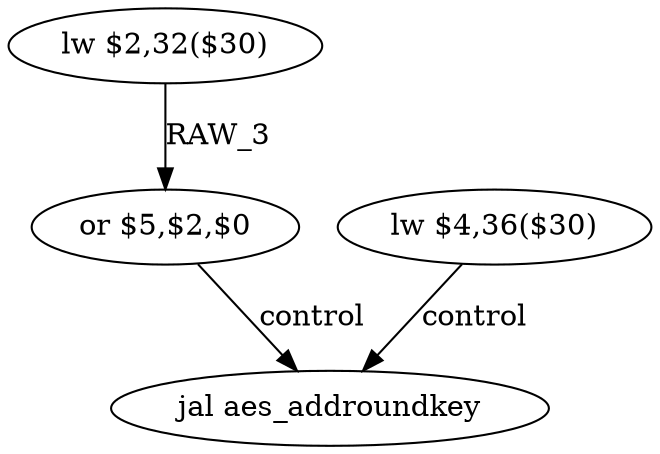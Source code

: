 digraph G1 {
node [shape = ellipse];
i0 [label = "lw $2,32($30)"] ;
i0 ->  i2 [label= "RAW_3"];
i2 [label = "or $5,$2,$0"] ;
i2 ->  i3 [label= "control"];
i3 [label = "jal aes_addroundkey"] ;
i1 [label = "lw $4,36($30)"] ;
i1 ->  i3 [label= "control"];
}
